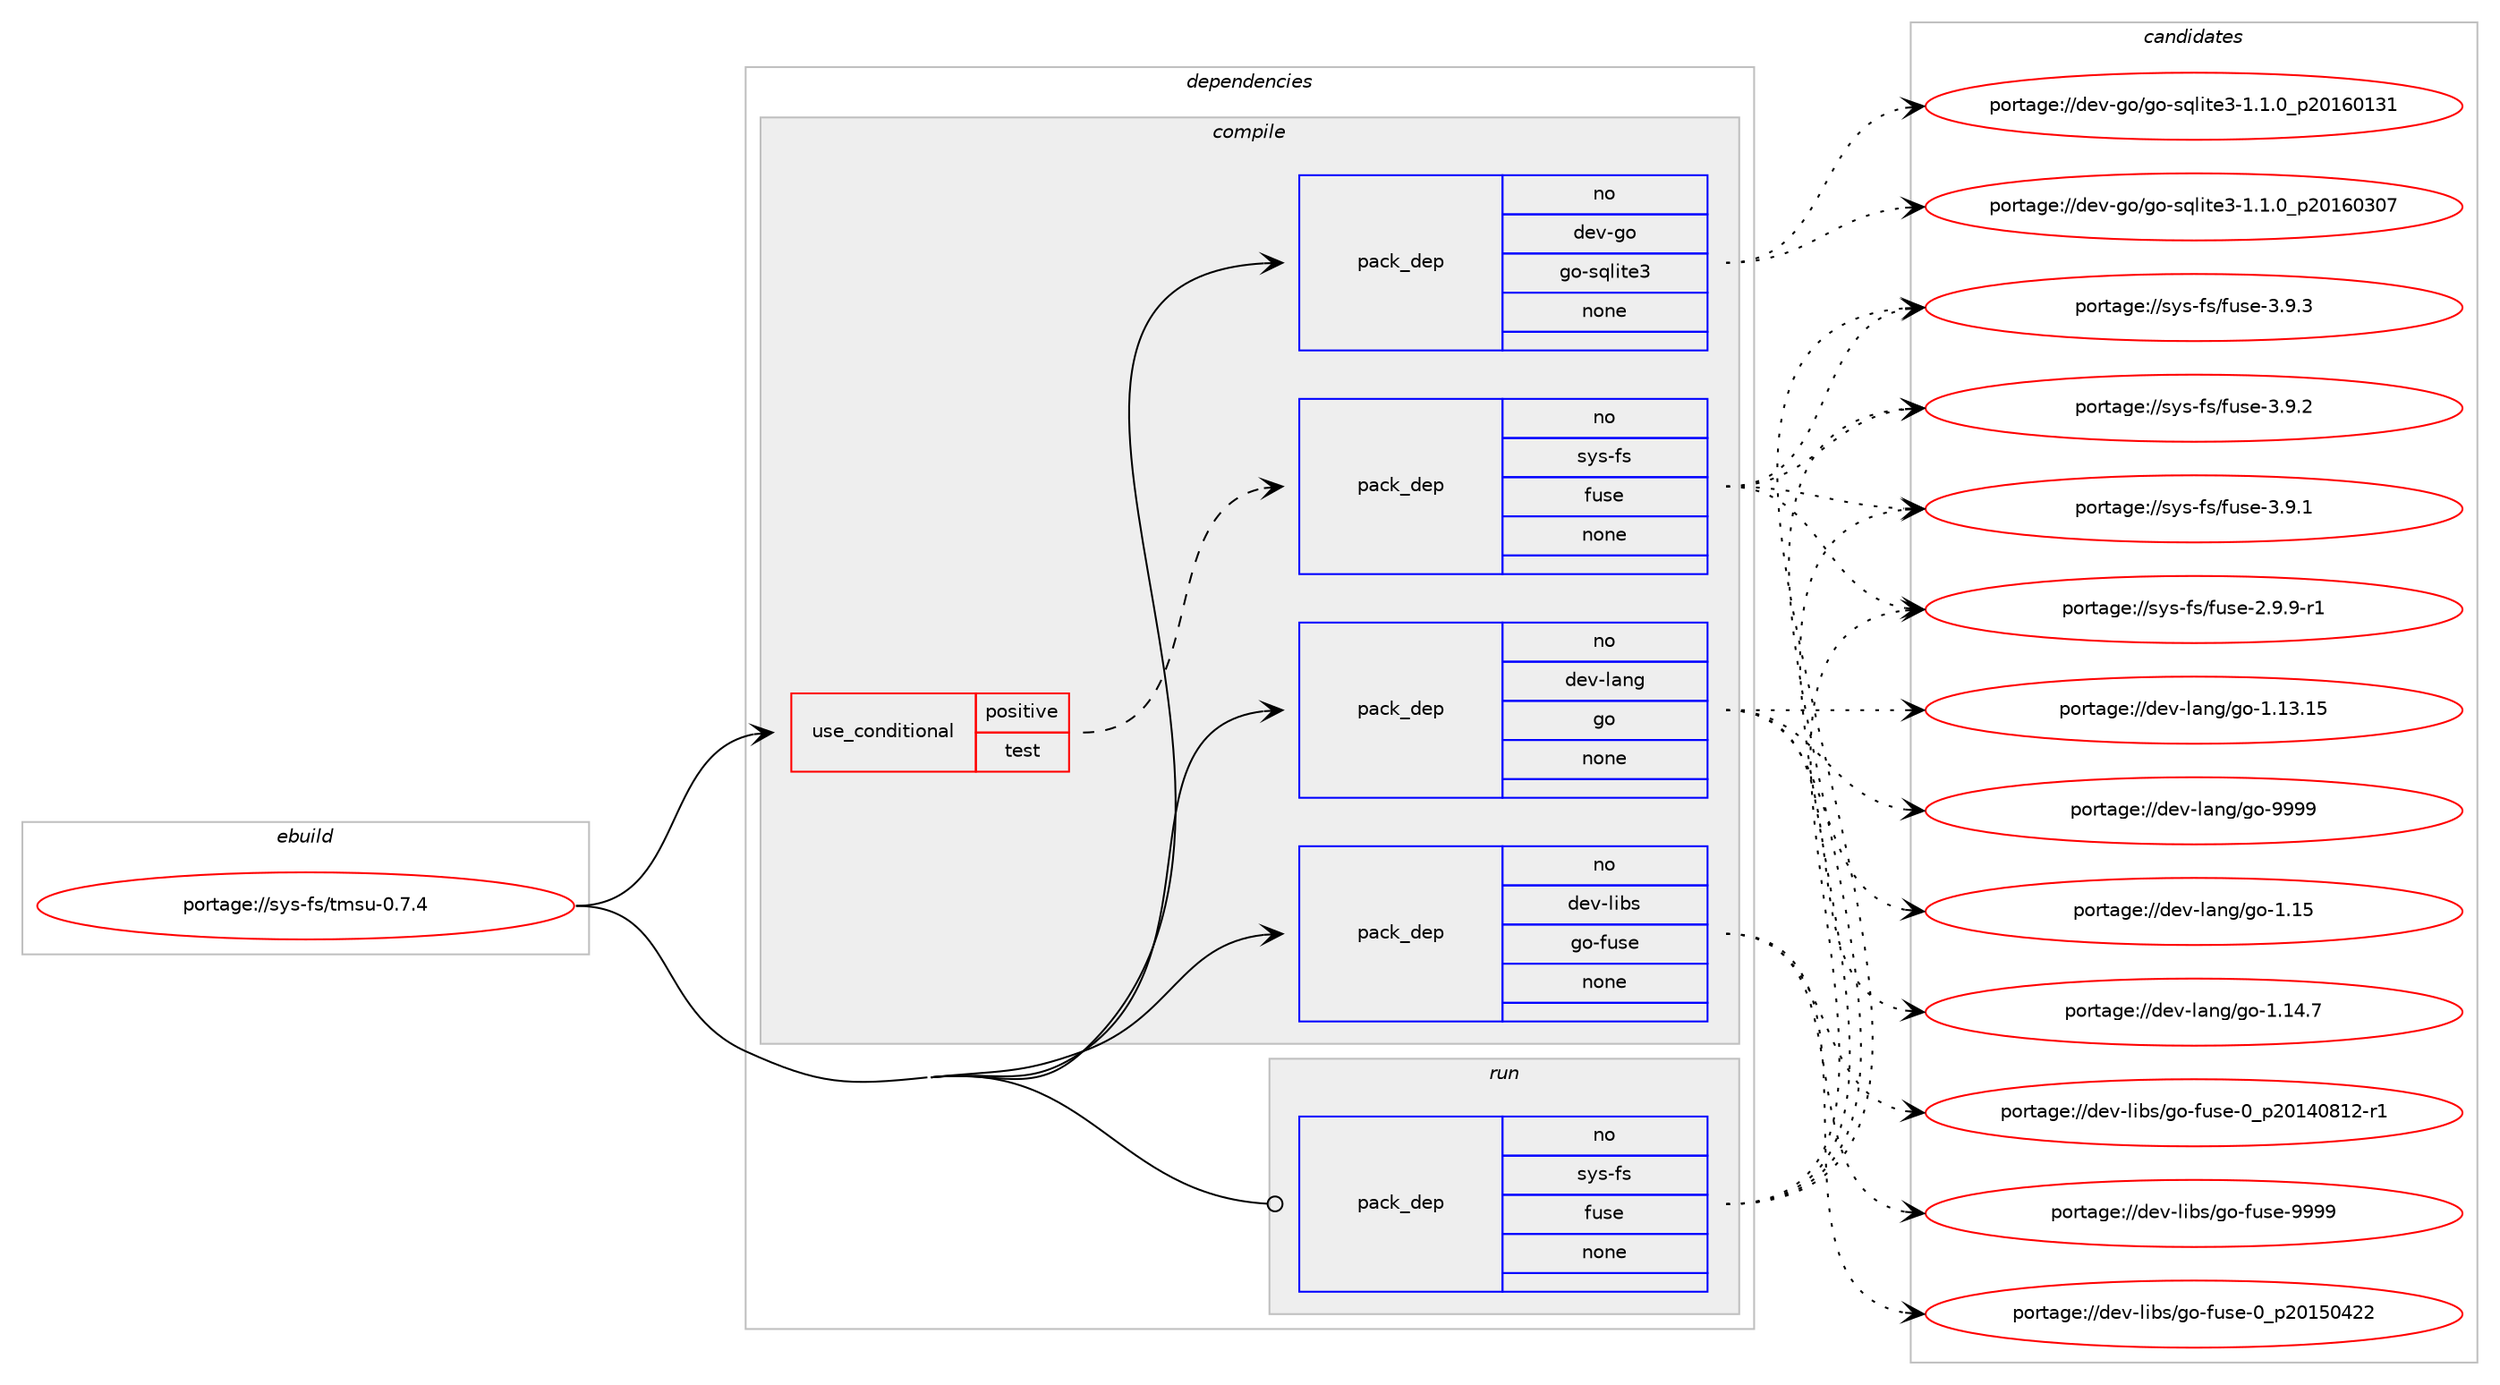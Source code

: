 digraph prolog {

# *************
# Graph options
# *************

newrank=true;
concentrate=true;
compound=true;
graph [rankdir=LR,fontname=Helvetica,fontsize=10,ranksep=1.5];#, ranksep=2.5, nodesep=0.2];
edge  [arrowhead=vee];
node  [fontname=Helvetica,fontsize=10];

# **********
# The ebuild
# **********

subgraph cluster_leftcol {
color=gray;
rank=same;
label=<<i>ebuild</i>>;
id [label="portage://sys-fs/tmsu-0.7.4", color=red, width=4, href="../sys-fs/tmsu-0.7.4.svg"];
}

# ****************
# The dependencies
# ****************

subgraph cluster_midcol {
color=gray;
label=<<i>dependencies</i>>;
subgraph cluster_compile {
fillcolor="#eeeeee";
style=filled;
label=<<i>compile</i>>;
subgraph cond294 {
dependency2256 [label=<<TABLE BORDER="0" CELLBORDER="1" CELLSPACING="0" CELLPADDING="4"><TR><TD ROWSPAN="3" CELLPADDING="10">use_conditional</TD></TR><TR><TD>positive</TD></TR><TR><TD>test</TD></TR></TABLE>>, shape=none, color=red];
subgraph pack1906 {
dependency2257 [label=<<TABLE BORDER="0" CELLBORDER="1" CELLSPACING="0" CELLPADDING="4" WIDTH="220"><TR><TD ROWSPAN="6" CELLPADDING="30">pack_dep</TD></TR><TR><TD WIDTH="110">no</TD></TR><TR><TD>sys-fs</TD></TR><TR><TD>fuse</TD></TR><TR><TD>none</TD></TR><TR><TD></TD></TR></TABLE>>, shape=none, color=blue];
}
dependency2256:e -> dependency2257:w [weight=20,style="dashed",arrowhead="vee"];
}
id:e -> dependency2256:w [weight=20,style="solid",arrowhead="vee"];
subgraph pack1907 {
dependency2258 [label=<<TABLE BORDER="0" CELLBORDER="1" CELLSPACING="0" CELLPADDING="4" WIDTH="220"><TR><TD ROWSPAN="6" CELLPADDING="30">pack_dep</TD></TR><TR><TD WIDTH="110">no</TD></TR><TR><TD>dev-go</TD></TR><TR><TD>go-sqlite3</TD></TR><TR><TD>none</TD></TR><TR><TD></TD></TR></TABLE>>, shape=none, color=blue];
}
id:e -> dependency2258:w [weight=20,style="solid",arrowhead="vee"];
subgraph pack1908 {
dependency2259 [label=<<TABLE BORDER="0" CELLBORDER="1" CELLSPACING="0" CELLPADDING="4" WIDTH="220"><TR><TD ROWSPAN="6" CELLPADDING="30">pack_dep</TD></TR><TR><TD WIDTH="110">no</TD></TR><TR><TD>dev-lang</TD></TR><TR><TD>go</TD></TR><TR><TD>none</TD></TR><TR><TD></TD></TR></TABLE>>, shape=none, color=blue];
}
id:e -> dependency2259:w [weight=20,style="solid",arrowhead="vee"];
subgraph pack1909 {
dependency2260 [label=<<TABLE BORDER="0" CELLBORDER="1" CELLSPACING="0" CELLPADDING="4" WIDTH="220"><TR><TD ROWSPAN="6" CELLPADDING="30">pack_dep</TD></TR><TR><TD WIDTH="110">no</TD></TR><TR><TD>dev-libs</TD></TR><TR><TD>go-fuse</TD></TR><TR><TD>none</TD></TR><TR><TD></TD></TR></TABLE>>, shape=none, color=blue];
}
id:e -> dependency2260:w [weight=20,style="solid",arrowhead="vee"];
}
subgraph cluster_compileandrun {
fillcolor="#eeeeee";
style=filled;
label=<<i>compile and run</i>>;
}
subgraph cluster_run {
fillcolor="#eeeeee";
style=filled;
label=<<i>run</i>>;
subgraph pack1910 {
dependency2261 [label=<<TABLE BORDER="0" CELLBORDER="1" CELLSPACING="0" CELLPADDING="4" WIDTH="220"><TR><TD ROWSPAN="6" CELLPADDING="30">pack_dep</TD></TR><TR><TD WIDTH="110">no</TD></TR><TR><TD>sys-fs</TD></TR><TR><TD>fuse</TD></TR><TR><TD>none</TD></TR><TR><TD></TD></TR></TABLE>>, shape=none, color=blue];
}
id:e -> dependency2261:w [weight=20,style="solid",arrowhead="odot"];
}
}

# **************
# The candidates
# **************

subgraph cluster_choices {
rank=same;
color=gray;
label=<<i>candidates</i>>;

subgraph choice1906 {
color=black;
nodesep=1;
choice1151211154510211547102117115101455146574651 [label="portage://sys-fs/fuse-3.9.3", color=red, width=4,href="../sys-fs/fuse-3.9.3.svg"];
choice1151211154510211547102117115101455146574650 [label="portage://sys-fs/fuse-3.9.2", color=red, width=4,href="../sys-fs/fuse-3.9.2.svg"];
choice1151211154510211547102117115101455146574649 [label="portage://sys-fs/fuse-3.9.1", color=red, width=4,href="../sys-fs/fuse-3.9.1.svg"];
choice11512111545102115471021171151014550465746574511449 [label="portage://sys-fs/fuse-2.9.9-r1", color=red, width=4,href="../sys-fs/fuse-2.9.9-r1.svg"];
dependency2257:e -> choice1151211154510211547102117115101455146574651:w [style=dotted,weight="100"];
dependency2257:e -> choice1151211154510211547102117115101455146574650:w [style=dotted,weight="100"];
dependency2257:e -> choice1151211154510211547102117115101455146574649:w [style=dotted,weight="100"];
dependency2257:e -> choice11512111545102115471021171151014550465746574511449:w [style=dotted,weight="100"];
}
subgraph choice1907 {
color=black;
nodesep=1;
choice10010111845103111471031114511511310810511610151454946494648951125048495448514855 [label="portage://dev-go/go-sqlite3-1.1.0_p20160307", color=red, width=4,href="../dev-go/go-sqlite3-1.1.0_p20160307.svg"];
choice10010111845103111471031114511511310810511610151454946494648951125048495448495149 [label="portage://dev-go/go-sqlite3-1.1.0_p20160131", color=red, width=4,href="../dev-go/go-sqlite3-1.1.0_p20160131.svg"];
dependency2258:e -> choice10010111845103111471031114511511310810511610151454946494648951125048495448514855:w [style=dotted,weight="100"];
dependency2258:e -> choice10010111845103111471031114511511310810511610151454946494648951125048495448495149:w [style=dotted,weight="100"];
}
subgraph choice1908 {
color=black;
nodesep=1;
choice1001011184510897110103471031114557575757 [label="portage://dev-lang/go-9999", color=red, width=4,href="../dev-lang/go-9999.svg"];
choice1001011184510897110103471031114549464953 [label="portage://dev-lang/go-1.15", color=red, width=4,href="../dev-lang/go-1.15.svg"];
choice10010111845108971101034710311145494649524655 [label="portage://dev-lang/go-1.14.7", color=red, width=4,href="../dev-lang/go-1.14.7.svg"];
choice1001011184510897110103471031114549464951464953 [label="portage://dev-lang/go-1.13.15", color=red, width=4,href="../dev-lang/go-1.13.15.svg"];
dependency2259:e -> choice1001011184510897110103471031114557575757:w [style=dotted,weight="100"];
dependency2259:e -> choice1001011184510897110103471031114549464953:w [style=dotted,weight="100"];
dependency2259:e -> choice10010111845108971101034710311145494649524655:w [style=dotted,weight="100"];
dependency2259:e -> choice1001011184510897110103471031114549464951464953:w [style=dotted,weight="100"];
}
subgraph choice1909 {
color=black;
nodesep=1;
choice100101118451081059811547103111451021171151014557575757 [label="portage://dev-libs/go-fuse-9999", color=red, width=4,href="../dev-libs/go-fuse-9999.svg"];
choice100101118451081059811547103111451021171151014548951125048495348525050 [label="portage://dev-libs/go-fuse-0_p20150422", color=red, width=4,href="../dev-libs/go-fuse-0_p20150422.svg"];
choice1001011184510810598115471031114510211711510145489511250484952485649504511449 [label="portage://dev-libs/go-fuse-0_p20140812-r1", color=red, width=4,href="../dev-libs/go-fuse-0_p20140812-r1.svg"];
dependency2260:e -> choice100101118451081059811547103111451021171151014557575757:w [style=dotted,weight="100"];
dependency2260:e -> choice100101118451081059811547103111451021171151014548951125048495348525050:w [style=dotted,weight="100"];
dependency2260:e -> choice1001011184510810598115471031114510211711510145489511250484952485649504511449:w [style=dotted,weight="100"];
}
subgraph choice1910 {
color=black;
nodesep=1;
choice1151211154510211547102117115101455146574651 [label="portage://sys-fs/fuse-3.9.3", color=red, width=4,href="../sys-fs/fuse-3.9.3.svg"];
choice1151211154510211547102117115101455146574650 [label="portage://sys-fs/fuse-3.9.2", color=red, width=4,href="../sys-fs/fuse-3.9.2.svg"];
choice1151211154510211547102117115101455146574649 [label="portage://sys-fs/fuse-3.9.1", color=red, width=4,href="../sys-fs/fuse-3.9.1.svg"];
choice11512111545102115471021171151014550465746574511449 [label="portage://sys-fs/fuse-2.9.9-r1", color=red, width=4,href="../sys-fs/fuse-2.9.9-r1.svg"];
dependency2261:e -> choice1151211154510211547102117115101455146574651:w [style=dotted,weight="100"];
dependency2261:e -> choice1151211154510211547102117115101455146574650:w [style=dotted,weight="100"];
dependency2261:e -> choice1151211154510211547102117115101455146574649:w [style=dotted,weight="100"];
dependency2261:e -> choice11512111545102115471021171151014550465746574511449:w [style=dotted,weight="100"];
}
}

}
